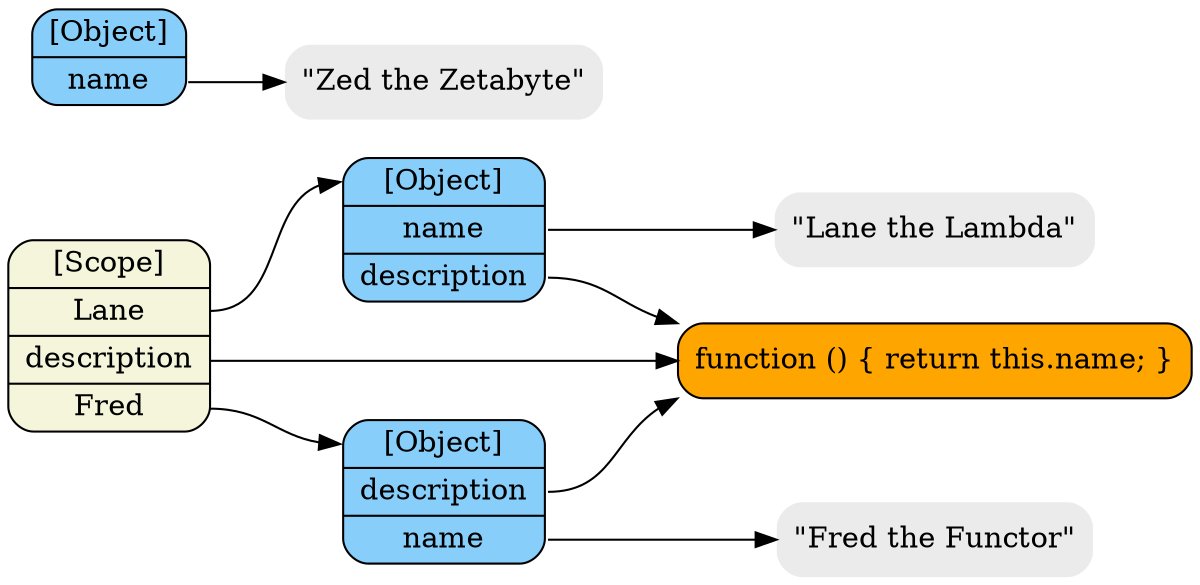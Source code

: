digraph finite_state_machine {
	size="8,5"
	rankdir = "LR"

  /* Execution Contexts */
  node [shape=Mrecord, fillcolor=beige, style=filled];
  top [label="<__proto__>[Scope]|<Lane>Lane|<description>description|<Fred>Fred"];

  /* Normal Objects */
  node [shape = Mrecord, fillcolor=lightskyblue, style=filled];
  ob_Lane [label = "<__proto__>[Object]|<name>name|<description>description"];
  ob_Fred [label = "<__proto__>[Object]|<description>description|<name>name"];
  ob_1 [label = "<__proto__>[Object]|<name>name"];

  /* Function Objects */
  node [shape = Mrecord, fillcolor=orange, style=filled];
  fn1 [label="<__proto__>function () \{ return this.name; \}"];

  /* Literals */
  node [shape = plaintext, fillcolor=gray92, style="filled,rounded"];
  name [label="\"Lane the Lambda\""]
  name2 [label="\"Fred the Functor\""]
  name3 [label="\"Zed the Zetabyte\""]

  /* References */
  top:Lane -> ob_Lane:__proto__;
  top:Fred -> ob_Fred:__proto__;
  ob_Lane:name -> name;
  ob_Lane:description -> fn1:__proto__;
  ob_Fred:name -> name2;
  ob_Fred:description -> fn1:__proto__;
  ob_1:name -> name3;
  top:description -> fn1:__proto__;

  /* Inheritance Chains */
  edge [style=dashed]

}